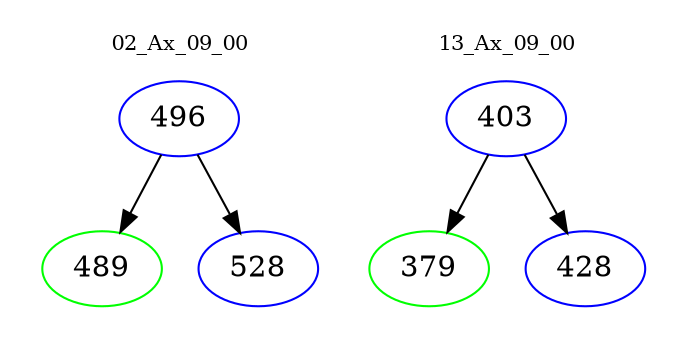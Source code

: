 digraph{
subgraph cluster_0 {
color = white
label = "02_Ax_09_00";
fontsize=10;
T0_496 [label="496", color="blue"]
T0_496 -> T0_489 [color="black"]
T0_489 [label="489", color="green"]
T0_496 -> T0_528 [color="black"]
T0_528 [label="528", color="blue"]
}
subgraph cluster_1 {
color = white
label = "13_Ax_09_00";
fontsize=10;
T1_403 [label="403", color="blue"]
T1_403 -> T1_379 [color="black"]
T1_379 [label="379", color="green"]
T1_403 -> T1_428 [color="black"]
T1_428 [label="428", color="blue"]
}
}
